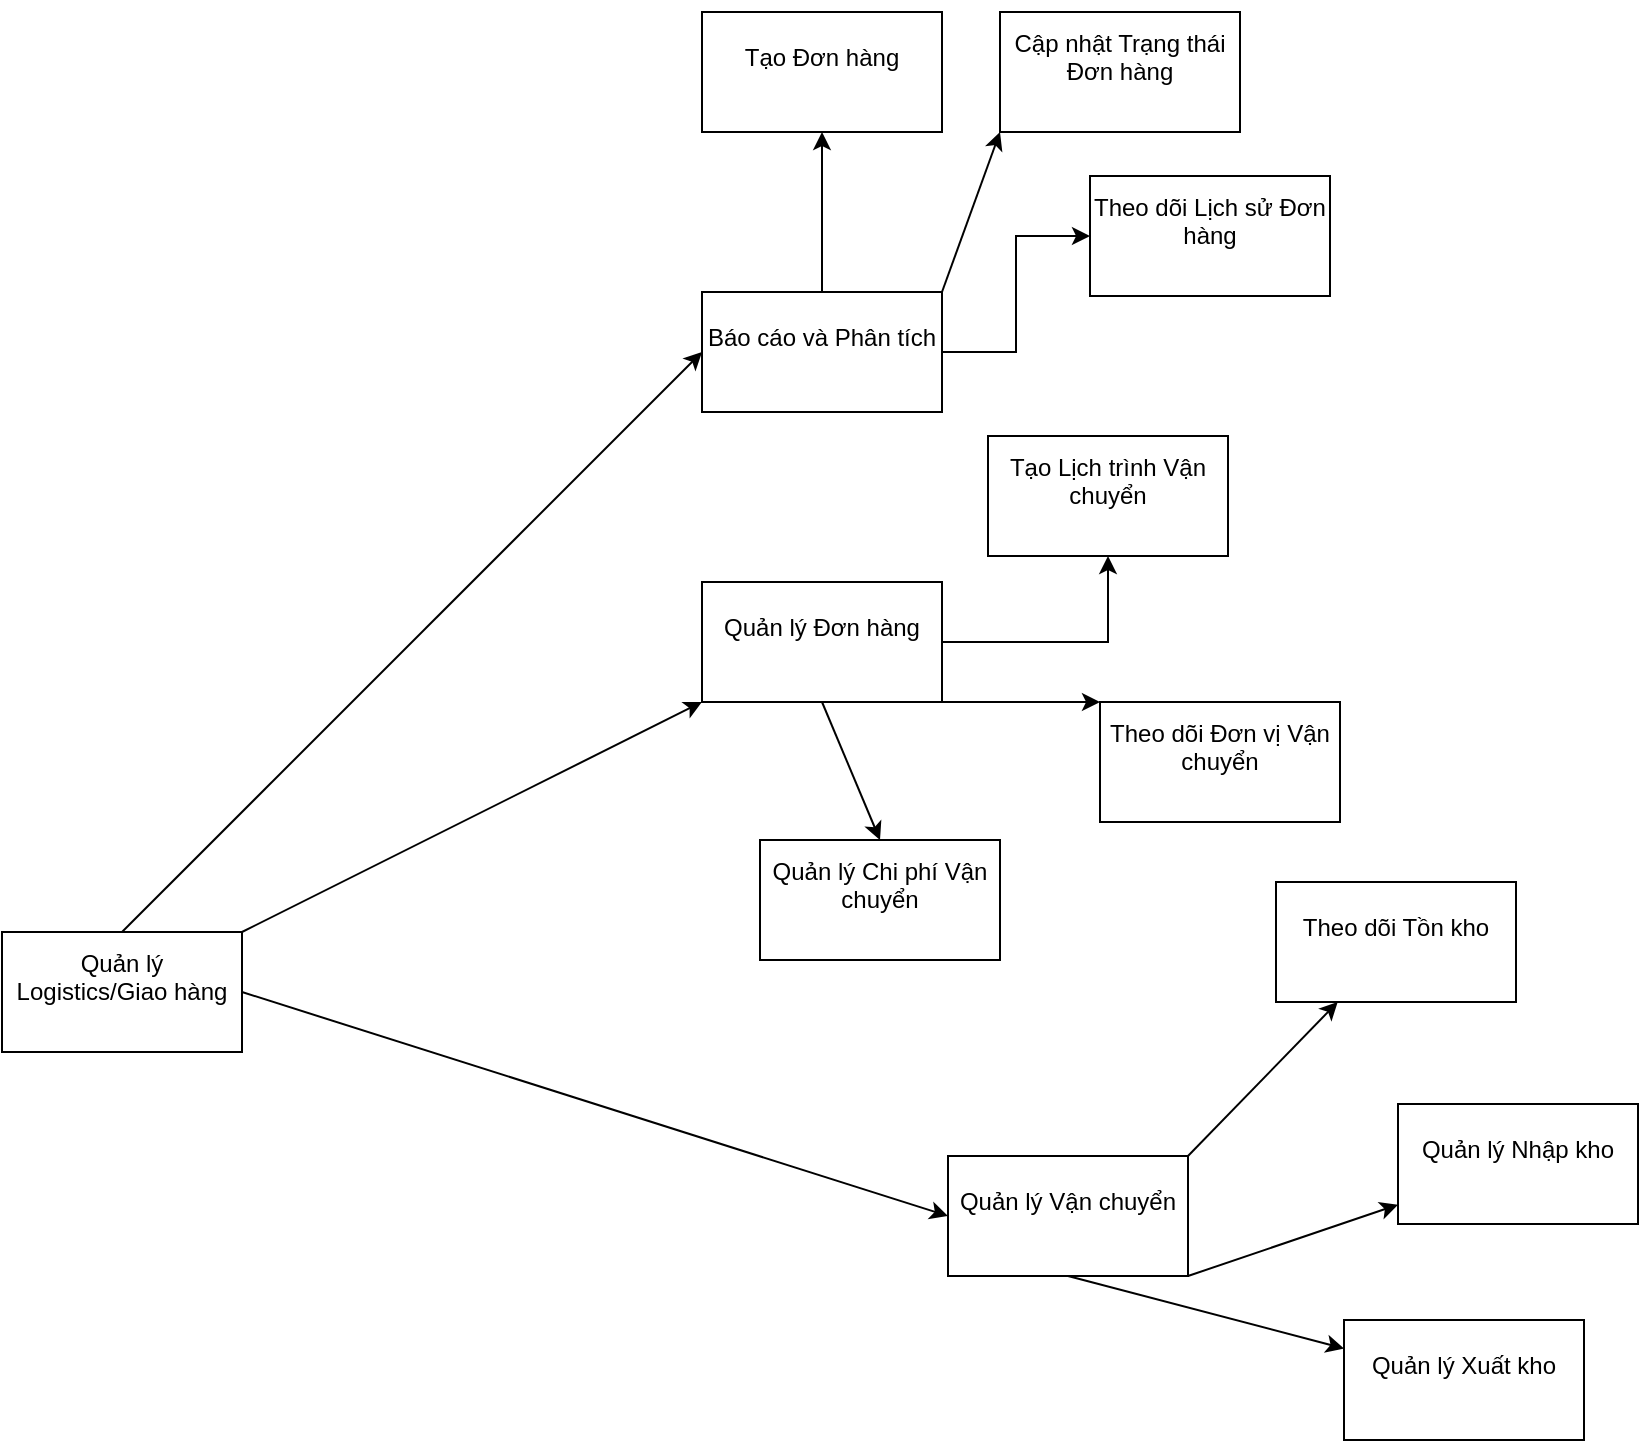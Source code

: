 <mxfile version="24.8.1">
  <diagram name="Page-1" id="9c096ad6-e400-ecc8-3e38-643d2caac077">
    <mxGraphModel dx="1303" dy="766" grid="0" gridSize="10" guides="1" tooltips="1" connect="1" arrows="1" fold="1" page="1" pageScale="1.5" pageWidth="1169" pageHeight="826" background="#ffffff" math="0" shadow="0">
      <root>
        <mxCell id="0" style=";html=1;" />
        <mxCell id="1" style=";html=1;" parent="0" />
        <mxCell id="7tmLodyHe8h0CzpAycBB-1" value="&#xa;Quản lý Logistics/Giao hàng&#xa;&#xa;" style="rounded=0;whiteSpace=wrap;html=1;" vertex="1" parent="1">
          <mxGeometry x="161" y="551" width="120" height="60" as="geometry" />
        </mxCell>
        <mxCell id="7tmLodyHe8h0CzpAycBB-24" value="" style="edgeStyle=orthogonalEdgeStyle;rounded=0;orthogonalLoop=1;jettySize=auto;html=1;" edge="1" parent="1" source="7tmLodyHe8h0CzpAycBB-2" target="7tmLodyHe8h0CzpAycBB-23">
          <mxGeometry relative="1" as="geometry" />
        </mxCell>
        <mxCell id="7tmLodyHe8h0CzpAycBB-2" value="&#xa;Quản lý Đơn hàng&#xa;&#xa;" style="whiteSpace=wrap;html=1;rounded=0;" vertex="1" parent="1">
          <mxGeometry x="511" y="376" width="120" height="60" as="geometry" />
        </mxCell>
        <mxCell id="7tmLodyHe8h0CzpAycBB-4" value="&#xa;Quản lý Vận chuyển&#xa;&#xa;" style="whiteSpace=wrap;html=1;rounded=0;" vertex="1" parent="1">
          <mxGeometry x="634" y="663" width="120" height="60" as="geometry" />
        </mxCell>
        <mxCell id="7tmLodyHe8h0CzpAycBB-8" value="" style="endArrow=classic;html=1;rounded=0;exitX=1;exitY=0;exitDx=0;exitDy=0;entryX=0;entryY=1;entryDx=0;entryDy=0;" edge="1" parent="1" source="7tmLodyHe8h0CzpAycBB-1" target="7tmLodyHe8h0CzpAycBB-2">
          <mxGeometry width="50" height="50" relative="1" as="geometry">
            <mxPoint x="872" y="680" as="sourcePoint" />
            <mxPoint x="922" y="630" as="targetPoint" />
          </mxGeometry>
        </mxCell>
        <mxCell id="7tmLodyHe8h0CzpAycBB-9" value="" style="endArrow=classic;html=1;rounded=0;exitX=1;exitY=0.5;exitDx=0;exitDy=0;entryX=0;entryY=0.5;entryDx=0;entryDy=0;" edge="1" parent="1" source="7tmLodyHe8h0CzpAycBB-1" target="7tmLodyHe8h0CzpAycBB-4">
          <mxGeometry width="50" height="50" relative="1" as="geometry">
            <mxPoint x="872" y="680" as="sourcePoint" />
            <mxPoint x="922" y="630" as="targetPoint" />
          </mxGeometry>
        </mxCell>
        <mxCell id="7tmLodyHe8h0CzpAycBB-18" value="" style="edgeStyle=orthogonalEdgeStyle;rounded=0;orthogonalLoop=1;jettySize=auto;html=1;" edge="1" parent="1" source="7tmLodyHe8h0CzpAycBB-12" target="7tmLodyHe8h0CzpAycBB-17">
          <mxGeometry relative="1" as="geometry" />
        </mxCell>
        <mxCell id="7tmLodyHe8h0CzpAycBB-21" value="" style="edgeStyle=orthogonalEdgeStyle;rounded=0;orthogonalLoop=1;jettySize=auto;html=1;" edge="1" parent="1" source="7tmLodyHe8h0CzpAycBB-12" target="7tmLodyHe8h0CzpAycBB-20">
          <mxGeometry relative="1" as="geometry" />
        </mxCell>
        <mxCell id="7tmLodyHe8h0CzpAycBB-12" value="&#xa;&lt;span class=&quot;hljs-selector-tag&quot;&gt;B&lt;/span&gt;áo cáo và Phân tích&#xa;&#xa;" style="rounded=0;whiteSpace=wrap;html=1;" vertex="1" parent="1">
          <mxGeometry x="511" y="231" width="120" height="60" as="geometry" />
        </mxCell>
        <mxCell id="7tmLodyHe8h0CzpAycBB-14" value="" style="endArrow=classic;html=1;rounded=0;exitX=0.5;exitY=0;exitDx=0;exitDy=0;entryX=0;entryY=0.5;entryDx=0;entryDy=0;" edge="1" parent="1" source="7tmLodyHe8h0CzpAycBB-1" target="7tmLodyHe8h0CzpAycBB-12">
          <mxGeometry width="50" height="50" relative="1" as="geometry">
            <mxPoint x="872" y="680" as="sourcePoint" />
            <mxPoint x="922" y="630" as="targetPoint" />
          </mxGeometry>
        </mxCell>
        <mxCell id="7tmLodyHe8h0CzpAycBB-15" value="&#xa;Cậ&lt;span class=&quot;hljs-selector-tag&quot;&gt;p&lt;/span&gt; nhật &lt;span class=&quot;hljs-selector-tag&quot;&gt;Tr&lt;/span&gt;ạng &lt;span class=&quot;hljs-selector-tag&quot;&gt;th&lt;/span&gt;á&lt;span class=&quot;hljs-selector-tag&quot;&gt;i&lt;/span&gt; Đơn hàng&#xa;&#xa;" style="whiteSpace=wrap;html=1;rounded=0;" vertex="1" parent="1">
          <mxGeometry x="660" y="91" width="120" height="60" as="geometry" />
        </mxCell>
        <mxCell id="7tmLodyHe8h0CzpAycBB-17" value="&#xa;Tạo Đơn hàng&#xa;&#xa;" style="whiteSpace=wrap;html=1;rounded=0;" vertex="1" parent="1">
          <mxGeometry x="511" y="91" width="120" height="60" as="geometry" />
        </mxCell>
        <mxCell id="7tmLodyHe8h0CzpAycBB-20" value="&#xa;Theo dõ&lt;span class=&quot;hljs-selector-tag&quot;&gt;i&lt;/span&gt; Lịch sử Đơn hàng&#xa;&#xa;" style="whiteSpace=wrap;html=1;rounded=0;" vertex="1" parent="1">
          <mxGeometry x="705" y="173" width="120" height="60" as="geometry" />
        </mxCell>
        <mxCell id="7tmLodyHe8h0CzpAycBB-22" value="" style="endArrow=classic;html=1;rounded=0;exitX=1;exitY=0;exitDx=0;exitDy=0;entryX=0;entryY=1;entryDx=0;entryDy=0;" edge="1" parent="1" source="7tmLodyHe8h0CzpAycBB-12" target="7tmLodyHe8h0CzpAycBB-15">
          <mxGeometry width="50" height="50" relative="1" as="geometry">
            <mxPoint x="872" y="680" as="sourcePoint" />
            <mxPoint x="922" y="630" as="targetPoint" />
          </mxGeometry>
        </mxCell>
        <mxCell id="7tmLodyHe8h0CzpAycBB-23" value="&#xa;Tạo Lịch &lt;span class=&quot;hljs-selector-tag&quot;&gt;tr&lt;/span&gt;ình Vận chuyển&#xa;&#xa;" style="whiteSpace=wrap;html=1;rounded=0;" vertex="1" parent="1">
          <mxGeometry x="654" y="303" width="120" height="60" as="geometry" />
        </mxCell>
        <mxCell id="7tmLodyHe8h0CzpAycBB-25" value="&#xa;Quản lý Chi phí Vận chuyển&#xa;&#xa;" style="whiteSpace=wrap;html=1;rounded=0;" vertex="1" parent="1">
          <mxGeometry x="540" y="505" width="120" height="60" as="geometry" />
        </mxCell>
        <mxCell id="7tmLodyHe8h0CzpAycBB-27" value="&#xa; Theo dõ&lt;span class=&quot;hljs-selector-tag&quot;&gt;i&lt;/span&gt; Đơn vị Vận chuyển&#xa;&#xa;" style="whiteSpace=wrap;html=1;rounded=0;" vertex="1" parent="1">
          <mxGeometry x="710" y="436" width="120" height="60" as="geometry" />
        </mxCell>
        <mxCell id="7tmLodyHe8h0CzpAycBB-30" value="" style="endArrow=classic;html=1;rounded=0;exitX=1;exitY=1;exitDx=0;exitDy=0;entryX=0;entryY=0;entryDx=0;entryDy=0;" edge="1" parent="1" source="7tmLodyHe8h0CzpAycBB-2" target="7tmLodyHe8h0CzpAycBB-27">
          <mxGeometry width="50" height="50" relative="1" as="geometry">
            <mxPoint x="872" y="680" as="sourcePoint" />
            <mxPoint x="922" y="630" as="targetPoint" />
          </mxGeometry>
        </mxCell>
        <mxCell id="7tmLodyHe8h0CzpAycBB-31" value="" style="endArrow=classic;html=1;rounded=0;exitX=0.5;exitY=1;exitDx=0;exitDy=0;entryX=0.5;entryY=0;entryDx=0;entryDy=0;" edge="1" parent="1" source="7tmLodyHe8h0CzpAycBB-2" target="7tmLodyHe8h0CzpAycBB-25">
          <mxGeometry width="50" height="50" relative="1" as="geometry">
            <mxPoint x="872" y="680" as="sourcePoint" />
            <mxPoint x="922" y="630" as="targetPoint" />
          </mxGeometry>
        </mxCell>
        <mxCell id="7tmLodyHe8h0CzpAycBB-33" value="" style="endArrow=classic;html=1;rounded=0;exitX=1;exitY=0;exitDx=0;exitDy=0;" edge="1" parent="1" source="7tmLodyHe8h0CzpAycBB-4" target="7tmLodyHe8h0CzpAycBB-34">
          <mxGeometry width="50" height="50" relative="1" as="geometry">
            <mxPoint x="872" y="680" as="sourcePoint" />
            <mxPoint x="922" y="630" as="targetPoint" />
          </mxGeometry>
        </mxCell>
        <mxCell id="7tmLodyHe8h0CzpAycBB-34" value="&#xa;Theo dõ&lt;span class=&quot;hljs-selector-tag&quot;&gt;i&lt;/span&gt; Tồn kho&#xa;&#xa;" style="rounded=0;whiteSpace=wrap;html=1;" vertex="1" parent="1">
          <mxGeometry x="798" y="526" width="120" height="60" as="geometry" />
        </mxCell>
        <mxCell id="7tmLodyHe8h0CzpAycBB-35" value="" style="endArrow=classic;html=1;rounded=0;exitX=1;exitY=1;exitDx=0;exitDy=0;" edge="1" parent="1" source="7tmLodyHe8h0CzpAycBB-4" target="7tmLodyHe8h0CzpAycBB-36">
          <mxGeometry width="50" height="50" relative="1" as="geometry">
            <mxPoint x="872" y="680" as="sourcePoint" />
            <mxPoint x="936" y="748" as="targetPoint" />
          </mxGeometry>
        </mxCell>
        <mxCell id="7tmLodyHe8h0CzpAycBB-36" value="&#xa;Quản lý Nhậ&lt;span class=&quot;hljs-selector-tag&quot;&gt;p&lt;/span&gt; kho&#xa;&#xa;" style="rounded=0;whiteSpace=wrap;html=1;" vertex="1" parent="1">
          <mxGeometry x="859" y="637" width="120" height="60" as="geometry" />
        </mxCell>
        <mxCell id="7tmLodyHe8h0CzpAycBB-37" value="" style="endArrow=classic;html=1;rounded=0;exitX=0.5;exitY=1;exitDx=0;exitDy=0;" edge="1" parent="1" source="7tmLodyHe8h0CzpAycBB-4" target="7tmLodyHe8h0CzpAycBB-38">
          <mxGeometry width="50" height="50" relative="1" as="geometry">
            <mxPoint x="872" y="680" as="sourcePoint" />
            <mxPoint x="853" y="845" as="targetPoint" />
          </mxGeometry>
        </mxCell>
        <mxCell id="7tmLodyHe8h0CzpAycBB-38" value="&#xa;Quản lý Xuất kho&#xa;&#xa;" style="rounded=0;whiteSpace=wrap;html=1;" vertex="1" parent="1">
          <mxGeometry x="832" y="745.0" width="120" height="60" as="geometry" />
        </mxCell>
      </root>
    </mxGraphModel>
  </diagram>
</mxfile>
